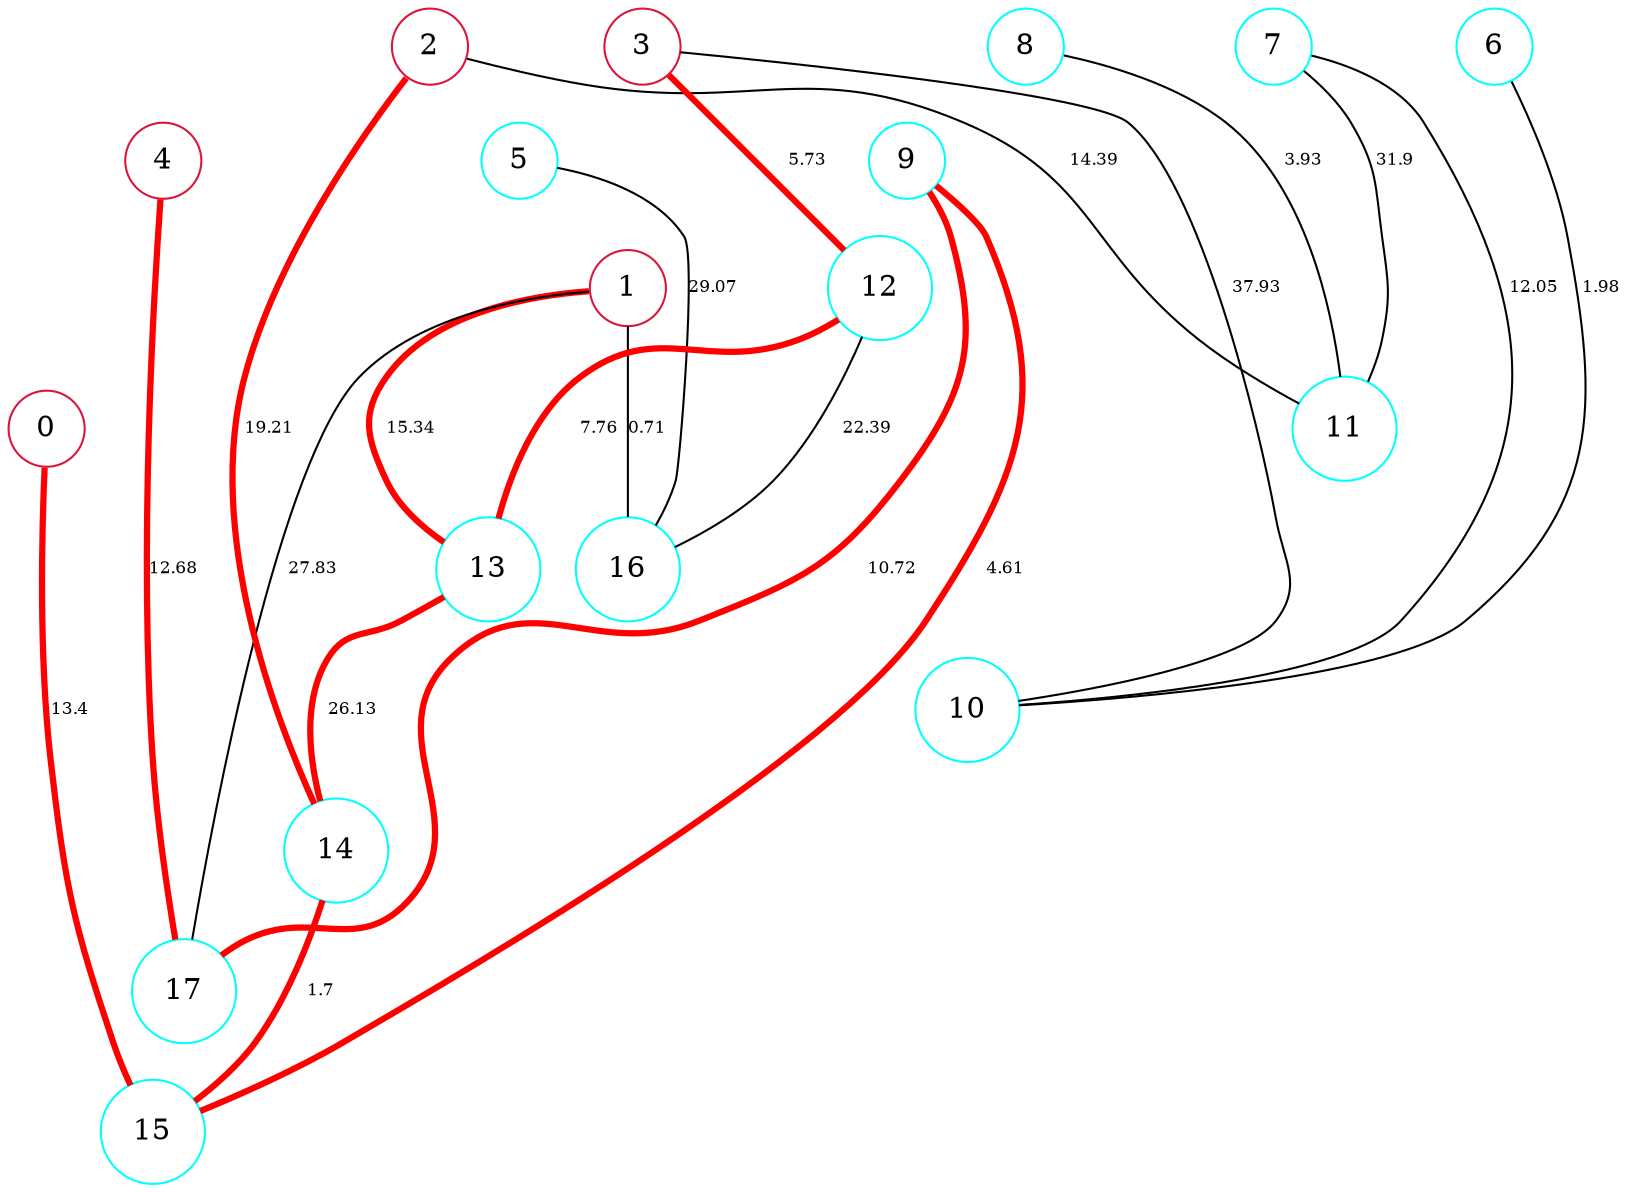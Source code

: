 graph "instance007.txt" {
	edge [fontsize=8]
	node [color=crimson shape=circle width=0.05]
	0 [label=0]
	node [color=crimson shape=circle width=0.05]
	1 [label=1]
	node [color=crimson shape=circle width=0.05]
	2 [label=2]
	node [color=crimson shape=circle width=0.05]
	3 [label=3]
	node [color=crimson shape=circle width=0.05]
	4 [label=4]
	node [color=aqua shape=circle width=0.05]
	5 [label=5]
	node [color=aqua shape=circle width=0.05]
	6 [label=6]
	node [color=aqua shape=circle width=0.05]
	7 [label=7]
	node [color=aqua shape=circle width=0.05]
	8 [label=8]
	node [color=aqua shape=circle width=0.05]
	9 [label=9]
	node [color=aqua shape=circle width=0.05]
	10 [label=10]
	node [color=aqua shape=circle width=0.05]
	11 [label=11]
	node [color=aqua shape=circle width=0.05]
	12 [label=12]
	node [color=aqua shape=circle width=0.05]
	13 [label=13]
	node [color=aqua shape=circle width=0.05]
	14 [label=14]
	node [color=aqua shape=circle width=0.05]
	15 [label=15]
	node [color=aqua shape=circle width=0.05]
	16 [label=16]
	node [color=aqua shape=circle width=0.05]
	17 [label=17]
	3 -- 10 [label=37.93 weight=-36930]
	6 -- 10 [label=1.98 weight=-980]
	7 -- 10 [label=12.05 weight=-11050]
	2 -- 11 [label=14.39 weight=-13390]
	7 -- 11 [label=31.9 weight=-30900]
	8 -- 11 [label=3.93 weight=-2930]
	3 -- 12 [label=5.73 color=red penwidth=3 weight=-4730]
	1 -- 13 [label=15.34 color=red penwidth=3 weight=-14340]
	12 -- 13 [label=7.76 color=red penwidth=3 weight=-6760]
	2 -- 14 [label=19.21 color=red penwidth=3 weight=-18210]
	13 -- 14 [label=26.13 color=red penwidth=3 weight=-25130]
	0 -- 15 [label=13.4 color=red penwidth=3 weight=-12400]
	9 -- 15 [label=4.61 color=red penwidth=3 weight=-3610]
	14 -- 15 [label=1.7 color=red penwidth=3 weight=-700]
	1 -- 16 [label=0.71 weight=290]
	5 -- 16 [label=29.07 weight=-28070]
	12 -- 16 [label=22.39 weight=-21390]
	1 -- 17 [label=27.83 weight=-26830]
	4 -- 17 [label=12.68 color=red penwidth=3 weight=-11680]
	9 -- 17 [label=10.72 color=red penwidth=3 weight=-9720]
}
